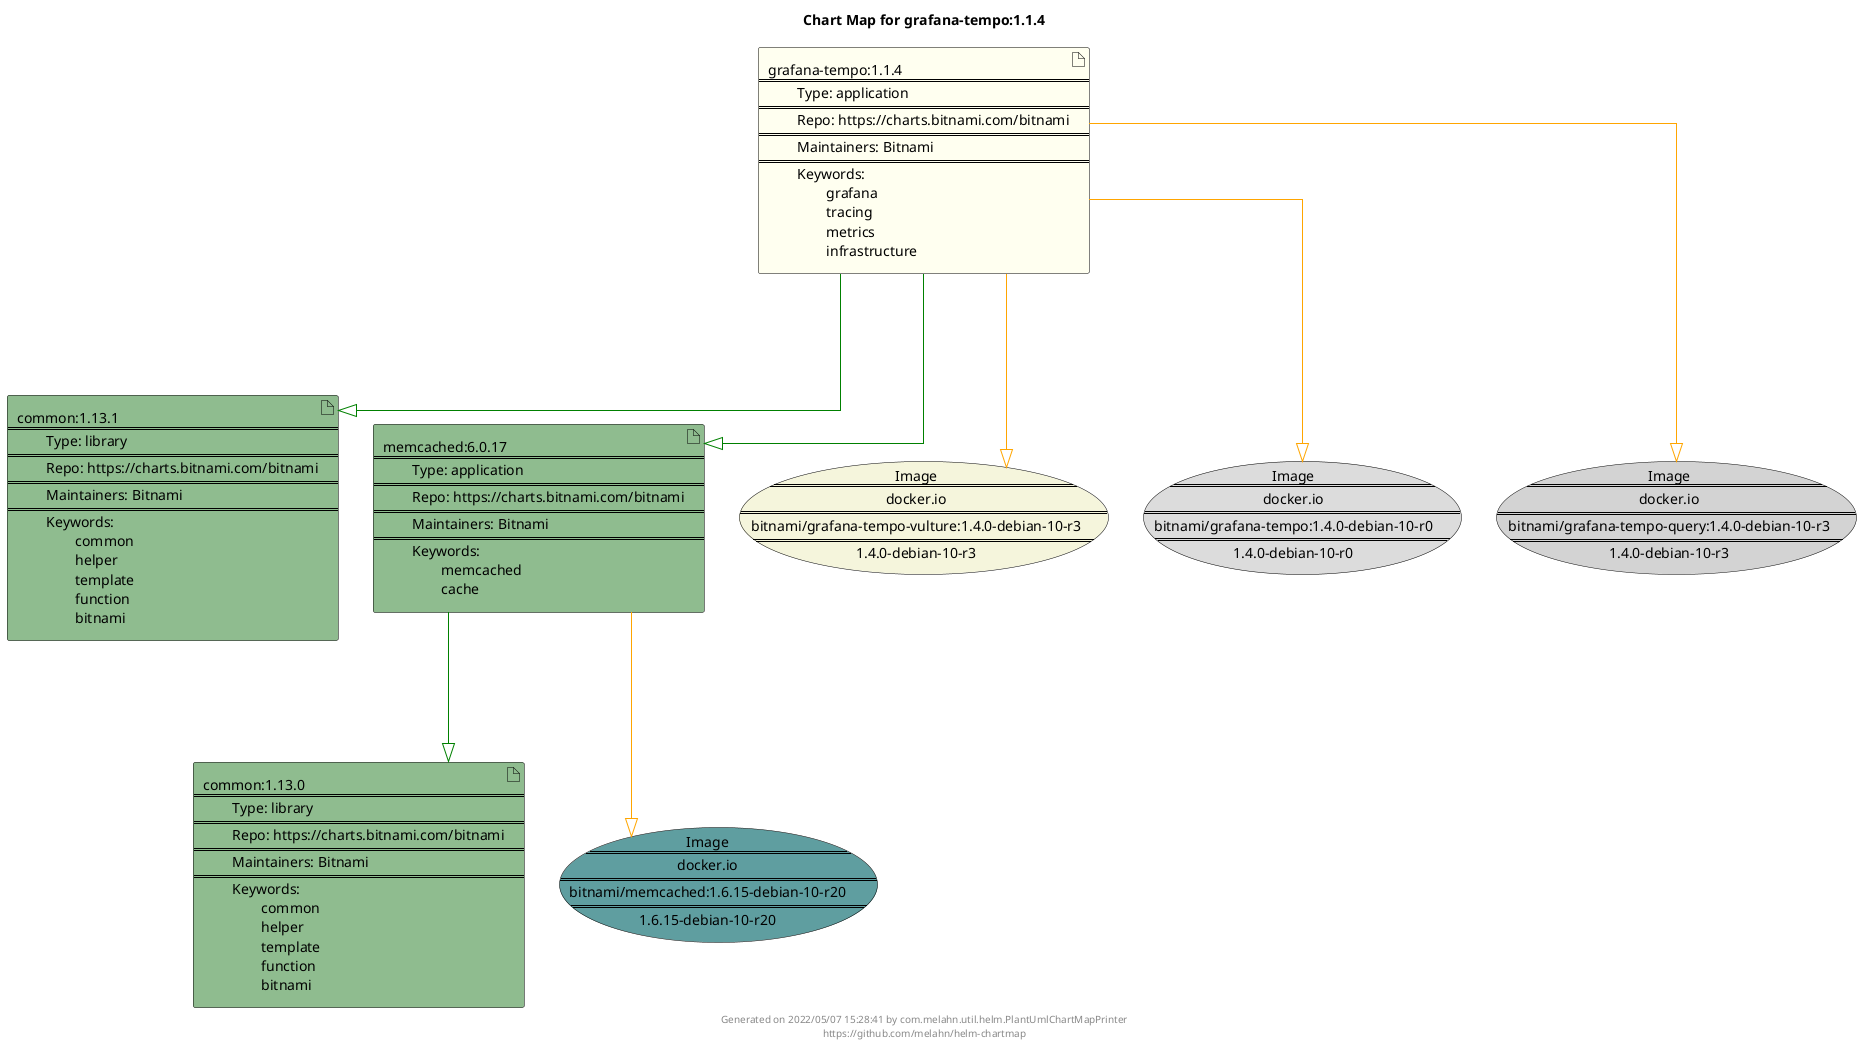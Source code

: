 @startuml
skinparam linetype ortho
skinparam backgroundColor white
skinparam usecaseBorderColor black
skinparam usecaseArrowColor LightSlateGray
skinparam artifactBorderColor black
skinparam artifactArrowColor LightSlateGray

title Chart Map for grafana-tempo:1.1.4

'There are 4 referenced Helm Charts
artifact "common:1.13.1\n====\n\tType: library\n====\n\tRepo: https://charts.bitnami.com/bitnami\n====\n\tMaintainers: Bitnami\n====\n\tKeywords: \n\t\tcommon\n\t\thelper\n\t\ttemplate\n\t\tfunction\n\t\tbitnami" as common_1_13_1 #DarkSeaGreen
artifact "common:1.13.0\n====\n\tType: library\n====\n\tRepo: https://charts.bitnami.com/bitnami\n====\n\tMaintainers: Bitnami\n====\n\tKeywords: \n\t\tcommon\n\t\thelper\n\t\ttemplate\n\t\tfunction\n\t\tbitnami" as common_1_13_0 #DarkSeaGreen
artifact "memcached:6.0.17\n====\n\tType: application\n====\n\tRepo: https://charts.bitnami.com/bitnami\n====\n\tMaintainers: Bitnami\n====\n\tKeywords: \n\t\tmemcached\n\t\tcache" as memcached_6_0_17 #DarkSeaGreen
artifact "grafana-tempo:1.1.4\n====\n\tType: application\n====\n\tRepo: https://charts.bitnami.com/bitnami\n====\n\tMaintainers: Bitnami\n====\n\tKeywords: \n\t\tgrafana\n\t\ttracing\n\t\tmetrics\n\t\tinfrastructure" as grafana_tempo_1_1_4 #Ivory

'There are 4 referenced Docker Images
usecase "Image\n====\ndocker.io\n====\nbitnami/grafana-tempo-vulture:1.4.0-debian-10-r3\n====\n1.4.0-debian-10-r3" as docker_io_bitnami_grafana_tempo_vulture_1_4_0_debian_10_r3 #Beige
usecase "Image\n====\ndocker.io\n====\nbitnami/memcached:1.6.15-debian-10-r20\n====\n1.6.15-debian-10-r20" as docker_io_bitnami_memcached_1_6_15_debian_10_r20 #CadetBlue
usecase "Image\n====\ndocker.io\n====\nbitnami/grafana-tempo:1.4.0-debian-10-r0\n====\n1.4.0-debian-10-r0" as docker_io_bitnami_grafana_tempo_1_4_0_debian_10_r0 #Gainsboro
usecase "Image\n====\ndocker.io\n====\nbitnami/grafana-tempo-query:1.4.0-debian-10-r3\n====\n1.4.0-debian-10-r3" as docker_io_bitnami_grafana_tempo_query_1_4_0_debian_10_r3 #LightGrey

'Chart Dependencies
grafana_tempo_1_1_4--[#green]-|>memcached_6_0_17
memcached_6_0_17--[#green]-|>common_1_13_0
grafana_tempo_1_1_4--[#green]-|>common_1_13_1
memcached_6_0_17--[#orange]-|>docker_io_bitnami_memcached_1_6_15_debian_10_r20
grafana_tempo_1_1_4--[#orange]-|>docker_io_bitnami_grafana_tempo_1_4_0_debian_10_r0
grafana_tempo_1_1_4--[#orange]-|>docker_io_bitnami_grafana_tempo_query_1_4_0_debian_10_r3
grafana_tempo_1_1_4--[#orange]-|>docker_io_bitnami_grafana_tempo_vulture_1_4_0_debian_10_r3

center footer Generated on 2022/05/07 15:28:41 by com.melahn.util.helm.PlantUmlChartMapPrinter\nhttps://github.com/melahn/helm-chartmap
@enduml
